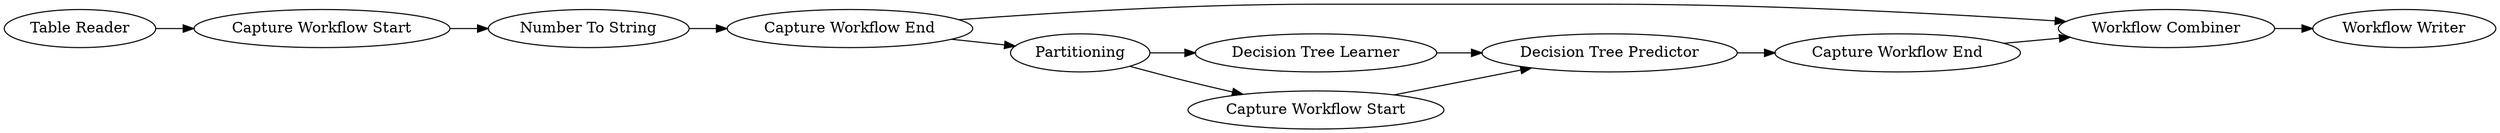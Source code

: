 digraph {
	"1745826042344355766_297" [label="Workflow Combiner"]
	"1745826042344355766_288" [label="Table Reader"]
	"1745826042344355766_76" [label="Decision Tree Predictor"]
	"1745826042344355766_292" [label="Capture Workflow Start"]
	"1745826042344355766_296" [label="Capture Workflow End"]
	"1745826042344355766_75" [label="Decision Tree Learner"]
	"1745826042344355766_290" [label="Number To String"]
	"1745826042344355766_293" [label="Capture Workflow End"]
	"1745826042344355766_294" [label="Capture Workflow Start"]
	"1745826042344355766_291" [label=Partitioning]
	"1745826042344355766_298" [label="Workflow Writer"]
	"1745826042344355766_293" -> "1745826042344355766_291"
	"1745826042344355766_297" -> "1745826042344355766_298"
	"1745826042344355766_291" -> "1745826042344355766_75"
	"1745826042344355766_290" -> "1745826042344355766_293"
	"1745826042344355766_288" -> "1745826042344355766_292"
	"1745826042344355766_296" -> "1745826042344355766_297"
	"1745826042344355766_292" -> "1745826042344355766_290"
	"1745826042344355766_75" -> "1745826042344355766_76"
	"1745826042344355766_294" -> "1745826042344355766_76"
	"1745826042344355766_291" -> "1745826042344355766_294"
	"1745826042344355766_293" -> "1745826042344355766_297"
	"1745826042344355766_76" -> "1745826042344355766_296"
	rankdir=LR
}
